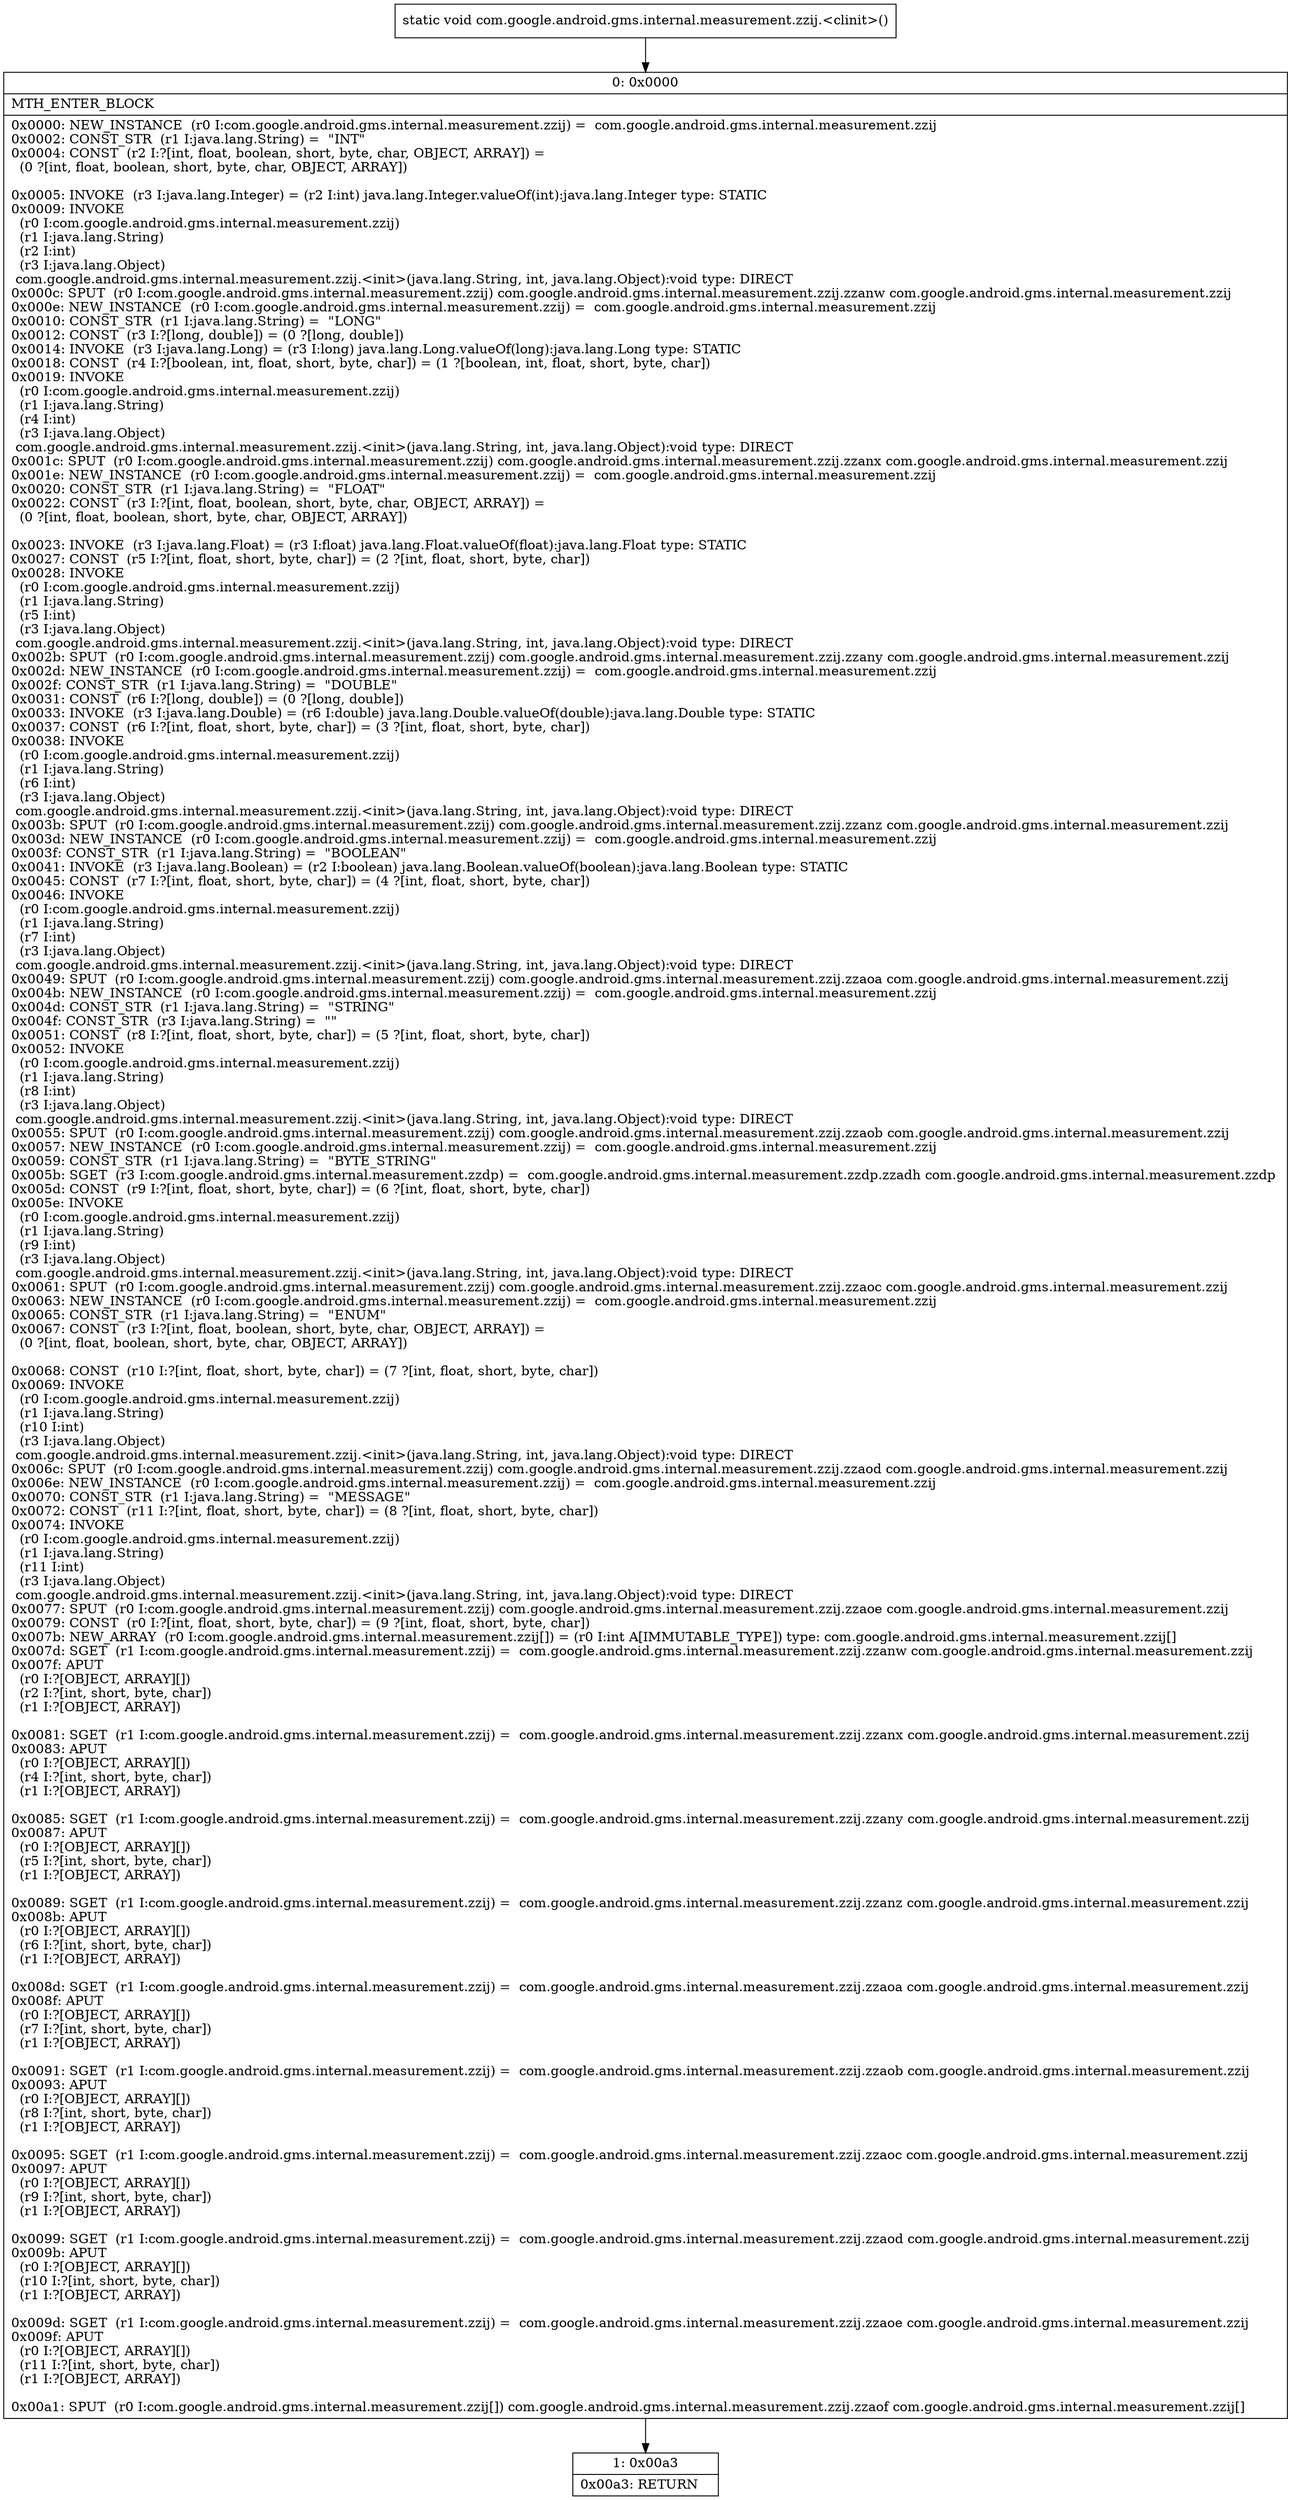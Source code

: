 digraph "CFG forcom.google.android.gms.internal.measurement.zzij.\<clinit\>()V" {
Node_0 [shape=record,label="{0\:\ 0x0000|MTH_ENTER_BLOCK\l|0x0000: NEW_INSTANCE  (r0 I:com.google.android.gms.internal.measurement.zzij) =  com.google.android.gms.internal.measurement.zzij \l0x0002: CONST_STR  (r1 I:java.lang.String) =  \"INT\" \l0x0004: CONST  (r2 I:?[int, float, boolean, short, byte, char, OBJECT, ARRAY]) = \l  (0 ?[int, float, boolean, short, byte, char, OBJECT, ARRAY])\l \l0x0005: INVOKE  (r3 I:java.lang.Integer) = (r2 I:int) java.lang.Integer.valueOf(int):java.lang.Integer type: STATIC \l0x0009: INVOKE  \l  (r0 I:com.google.android.gms.internal.measurement.zzij)\l  (r1 I:java.lang.String)\l  (r2 I:int)\l  (r3 I:java.lang.Object)\l com.google.android.gms.internal.measurement.zzij.\<init\>(java.lang.String, int, java.lang.Object):void type: DIRECT \l0x000c: SPUT  (r0 I:com.google.android.gms.internal.measurement.zzij) com.google.android.gms.internal.measurement.zzij.zzanw com.google.android.gms.internal.measurement.zzij \l0x000e: NEW_INSTANCE  (r0 I:com.google.android.gms.internal.measurement.zzij) =  com.google.android.gms.internal.measurement.zzij \l0x0010: CONST_STR  (r1 I:java.lang.String) =  \"LONG\" \l0x0012: CONST  (r3 I:?[long, double]) = (0 ?[long, double]) \l0x0014: INVOKE  (r3 I:java.lang.Long) = (r3 I:long) java.lang.Long.valueOf(long):java.lang.Long type: STATIC \l0x0018: CONST  (r4 I:?[boolean, int, float, short, byte, char]) = (1 ?[boolean, int, float, short, byte, char]) \l0x0019: INVOKE  \l  (r0 I:com.google.android.gms.internal.measurement.zzij)\l  (r1 I:java.lang.String)\l  (r4 I:int)\l  (r3 I:java.lang.Object)\l com.google.android.gms.internal.measurement.zzij.\<init\>(java.lang.String, int, java.lang.Object):void type: DIRECT \l0x001c: SPUT  (r0 I:com.google.android.gms.internal.measurement.zzij) com.google.android.gms.internal.measurement.zzij.zzanx com.google.android.gms.internal.measurement.zzij \l0x001e: NEW_INSTANCE  (r0 I:com.google.android.gms.internal.measurement.zzij) =  com.google.android.gms.internal.measurement.zzij \l0x0020: CONST_STR  (r1 I:java.lang.String) =  \"FLOAT\" \l0x0022: CONST  (r3 I:?[int, float, boolean, short, byte, char, OBJECT, ARRAY]) = \l  (0 ?[int, float, boolean, short, byte, char, OBJECT, ARRAY])\l \l0x0023: INVOKE  (r3 I:java.lang.Float) = (r3 I:float) java.lang.Float.valueOf(float):java.lang.Float type: STATIC \l0x0027: CONST  (r5 I:?[int, float, short, byte, char]) = (2 ?[int, float, short, byte, char]) \l0x0028: INVOKE  \l  (r0 I:com.google.android.gms.internal.measurement.zzij)\l  (r1 I:java.lang.String)\l  (r5 I:int)\l  (r3 I:java.lang.Object)\l com.google.android.gms.internal.measurement.zzij.\<init\>(java.lang.String, int, java.lang.Object):void type: DIRECT \l0x002b: SPUT  (r0 I:com.google.android.gms.internal.measurement.zzij) com.google.android.gms.internal.measurement.zzij.zzany com.google.android.gms.internal.measurement.zzij \l0x002d: NEW_INSTANCE  (r0 I:com.google.android.gms.internal.measurement.zzij) =  com.google.android.gms.internal.measurement.zzij \l0x002f: CONST_STR  (r1 I:java.lang.String) =  \"DOUBLE\" \l0x0031: CONST  (r6 I:?[long, double]) = (0 ?[long, double]) \l0x0033: INVOKE  (r3 I:java.lang.Double) = (r6 I:double) java.lang.Double.valueOf(double):java.lang.Double type: STATIC \l0x0037: CONST  (r6 I:?[int, float, short, byte, char]) = (3 ?[int, float, short, byte, char]) \l0x0038: INVOKE  \l  (r0 I:com.google.android.gms.internal.measurement.zzij)\l  (r1 I:java.lang.String)\l  (r6 I:int)\l  (r3 I:java.lang.Object)\l com.google.android.gms.internal.measurement.zzij.\<init\>(java.lang.String, int, java.lang.Object):void type: DIRECT \l0x003b: SPUT  (r0 I:com.google.android.gms.internal.measurement.zzij) com.google.android.gms.internal.measurement.zzij.zzanz com.google.android.gms.internal.measurement.zzij \l0x003d: NEW_INSTANCE  (r0 I:com.google.android.gms.internal.measurement.zzij) =  com.google.android.gms.internal.measurement.zzij \l0x003f: CONST_STR  (r1 I:java.lang.String) =  \"BOOLEAN\" \l0x0041: INVOKE  (r3 I:java.lang.Boolean) = (r2 I:boolean) java.lang.Boolean.valueOf(boolean):java.lang.Boolean type: STATIC \l0x0045: CONST  (r7 I:?[int, float, short, byte, char]) = (4 ?[int, float, short, byte, char]) \l0x0046: INVOKE  \l  (r0 I:com.google.android.gms.internal.measurement.zzij)\l  (r1 I:java.lang.String)\l  (r7 I:int)\l  (r3 I:java.lang.Object)\l com.google.android.gms.internal.measurement.zzij.\<init\>(java.lang.String, int, java.lang.Object):void type: DIRECT \l0x0049: SPUT  (r0 I:com.google.android.gms.internal.measurement.zzij) com.google.android.gms.internal.measurement.zzij.zzaoa com.google.android.gms.internal.measurement.zzij \l0x004b: NEW_INSTANCE  (r0 I:com.google.android.gms.internal.measurement.zzij) =  com.google.android.gms.internal.measurement.zzij \l0x004d: CONST_STR  (r1 I:java.lang.String) =  \"STRING\" \l0x004f: CONST_STR  (r3 I:java.lang.String) =  \"\" \l0x0051: CONST  (r8 I:?[int, float, short, byte, char]) = (5 ?[int, float, short, byte, char]) \l0x0052: INVOKE  \l  (r0 I:com.google.android.gms.internal.measurement.zzij)\l  (r1 I:java.lang.String)\l  (r8 I:int)\l  (r3 I:java.lang.Object)\l com.google.android.gms.internal.measurement.zzij.\<init\>(java.lang.String, int, java.lang.Object):void type: DIRECT \l0x0055: SPUT  (r0 I:com.google.android.gms.internal.measurement.zzij) com.google.android.gms.internal.measurement.zzij.zzaob com.google.android.gms.internal.measurement.zzij \l0x0057: NEW_INSTANCE  (r0 I:com.google.android.gms.internal.measurement.zzij) =  com.google.android.gms.internal.measurement.zzij \l0x0059: CONST_STR  (r1 I:java.lang.String) =  \"BYTE_STRING\" \l0x005b: SGET  (r3 I:com.google.android.gms.internal.measurement.zzdp) =  com.google.android.gms.internal.measurement.zzdp.zzadh com.google.android.gms.internal.measurement.zzdp \l0x005d: CONST  (r9 I:?[int, float, short, byte, char]) = (6 ?[int, float, short, byte, char]) \l0x005e: INVOKE  \l  (r0 I:com.google.android.gms.internal.measurement.zzij)\l  (r1 I:java.lang.String)\l  (r9 I:int)\l  (r3 I:java.lang.Object)\l com.google.android.gms.internal.measurement.zzij.\<init\>(java.lang.String, int, java.lang.Object):void type: DIRECT \l0x0061: SPUT  (r0 I:com.google.android.gms.internal.measurement.zzij) com.google.android.gms.internal.measurement.zzij.zzaoc com.google.android.gms.internal.measurement.zzij \l0x0063: NEW_INSTANCE  (r0 I:com.google.android.gms.internal.measurement.zzij) =  com.google.android.gms.internal.measurement.zzij \l0x0065: CONST_STR  (r1 I:java.lang.String) =  \"ENUM\" \l0x0067: CONST  (r3 I:?[int, float, boolean, short, byte, char, OBJECT, ARRAY]) = \l  (0 ?[int, float, boolean, short, byte, char, OBJECT, ARRAY])\l \l0x0068: CONST  (r10 I:?[int, float, short, byte, char]) = (7 ?[int, float, short, byte, char]) \l0x0069: INVOKE  \l  (r0 I:com.google.android.gms.internal.measurement.zzij)\l  (r1 I:java.lang.String)\l  (r10 I:int)\l  (r3 I:java.lang.Object)\l com.google.android.gms.internal.measurement.zzij.\<init\>(java.lang.String, int, java.lang.Object):void type: DIRECT \l0x006c: SPUT  (r0 I:com.google.android.gms.internal.measurement.zzij) com.google.android.gms.internal.measurement.zzij.zzaod com.google.android.gms.internal.measurement.zzij \l0x006e: NEW_INSTANCE  (r0 I:com.google.android.gms.internal.measurement.zzij) =  com.google.android.gms.internal.measurement.zzij \l0x0070: CONST_STR  (r1 I:java.lang.String) =  \"MESSAGE\" \l0x0072: CONST  (r11 I:?[int, float, short, byte, char]) = (8 ?[int, float, short, byte, char]) \l0x0074: INVOKE  \l  (r0 I:com.google.android.gms.internal.measurement.zzij)\l  (r1 I:java.lang.String)\l  (r11 I:int)\l  (r3 I:java.lang.Object)\l com.google.android.gms.internal.measurement.zzij.\<init\>(java.lang.String, int, java.lang.Object):void type: DIRECT \l0x0077: SPUT  (r0 I:com.google.android.gms.internal.measurement.zzij) com.google.android.gms.internal.measurement.zzij.zzaoe com.google.android.gms.internal.measurement.zzij \l0x0079: CONST  (r0 I:?[int, float, short, byte, char]) = (9 ?[int, float, short, byte, char]) \l0x007b: NEW_ARRAY  (r0 I:com.google.android.gms.internal.measurement.zzij[]) = (r0 I:int A[IMMUTABLE_TYPE]) type: com.google.android.gms.internal.measurement.zzij[] \l0x007d: SGET  (r1 I:com.google.android.gms.internal.measurement.zzij) =  com.google.android.gms.internal.measurement.zzij.zzanw com.google.android.gms.internal.measurement.zzij \l0x007f: APUT  \l  (r0 I:?[OBJECT, ARRAY][])\l  (r2 I:?[int, short, byte, char])\l  (r1 I:?[OBJECT, ARRAY])\l \l0x0081: SGET  (r1 I:com.google.android.gms.internal.measurement.zzij) =  com.google.android.gms.internal.measurement.zzij.zzanx com.google.android.gms.internal.measurement.zzij \l0x0083: APUT  \l  (r0 I:?[OBJECT, ARRAY][])\l  (r4 I:?[int, short, byte, char])\l  (r1 I:?[OBJECT, ARRAY])\l \l0x0085: SGET  (r1 I:com.google.android.gms.internal.measurement.zzij) =  com.google.android.gms.internal.measurement.zzij.zzany com.google.android.gms.internal.measurement.zzij \l0x0087: APUT  \l  (r0 I:?[OBJECT, ARRAY][])\l  (r5 I:?[int, short, byte, char])\l  (r1 I:?[OBJECT, ARRAY])\l \l0x0089: SGET  (r1 I:com.google.android.gms.internal.measurement.zzij) =  com.google.android.gms.internal.measurement.zzij.zzanz com.google.android.gms.internal.measurement.zzij \l0x008b: APUT  \l  (r0 I:?[OBJECT, ARRAY][])\l  (r6 I:?[int, short, byte, char])\l  (r1 I:?[OBJECT, ARRAY])\l \l0x008d: SGET  (r1 I:com.google.android.gms.internal.measurement.zzij) =  com.google.android.gms.internal.measurement.zzij.zzaoa com.google.android.gms.internal.measurement.zzij \l0x008f: APUT  \l  (r0 I:?[OBJECT, ARRAY][])\l  (r7 I:?[int, short, byte, char])\l  (r1 I:?[OBJECT, ARRAY])\l \l0x0091: SGET  (r1 I:com.google.android.gms.internal.measurement.zzij) =  com.google.android.gms.internal.measurement.zzij.zzaob com.google.android.gms.internal.measurement.zzij \l0x0093: APUT  \l  (r0 I:?[OBJECT, ARRAY][])\l  (r8 I:?[int, short, byte, char])\l  (r1 I:?[OBJECT, ARRAY])\l \l0x0095: SGET  (r1 I:com.google.android.gms.internal.measurement.zzij) =  com.google.android.gms.internal.measurement.zzij.zzaoc com.google.android.gms.internal.measurement.zzij \l0x0097: APUT  \l  (r0 I:?[OBJECT, ARRAY][])\l  (r9 I:?[int, short, byte, char])\l  (r1 I:?[OBJECT, ARRAY])\l \l0x0099: SGET  (r1 I:com.google.android.gms.internal.measurement.zzij) =  com.google.android.gms.internal.measurement.zzij.zzaod com.google.android.gms.internal.measurement.zzij \l0x009b: APUT  \l  (r0 I:?[OBJECT, ARRAY][])\l  (r10 I:?[int, short, byte, char])\l  (r1 I:?[OBJECT, ARRAY])\l \l0x009d: SGET  (r1 I:com.google.android.gms.internal.measurement.zzij) =  com.google.android.gms.internal.measurement.zzij.zzaoe com.google.android.gms.internal.measurement.zzij \l0x009f: APUT  \l  (r0 I:?[OBJECT, ARRAY][])\l  (r11 I:?[int, short, byte, char])\l  (r1 I:?[OBJECT, ARRAY])\l \l0x00a1: SPUT  (r0 I:com.google.android.gms.internal.measurement.zzij[]) com.google.android.gms.internal.measurement.zzij.zzaof com.google.android.gms.internal.measurement.zzij[] \l}"];
Node_1 [shape=record,label="{1\:\ 0x00a3|0x00a3: RETURN   \l}"];
MethodNode[shape=record,label="{static void com.google.android.gms.internal.measurement.zzij.\<clinit\>() }"];
MethodNode -> Node_0;
Node_0 -> Node_1;
}


